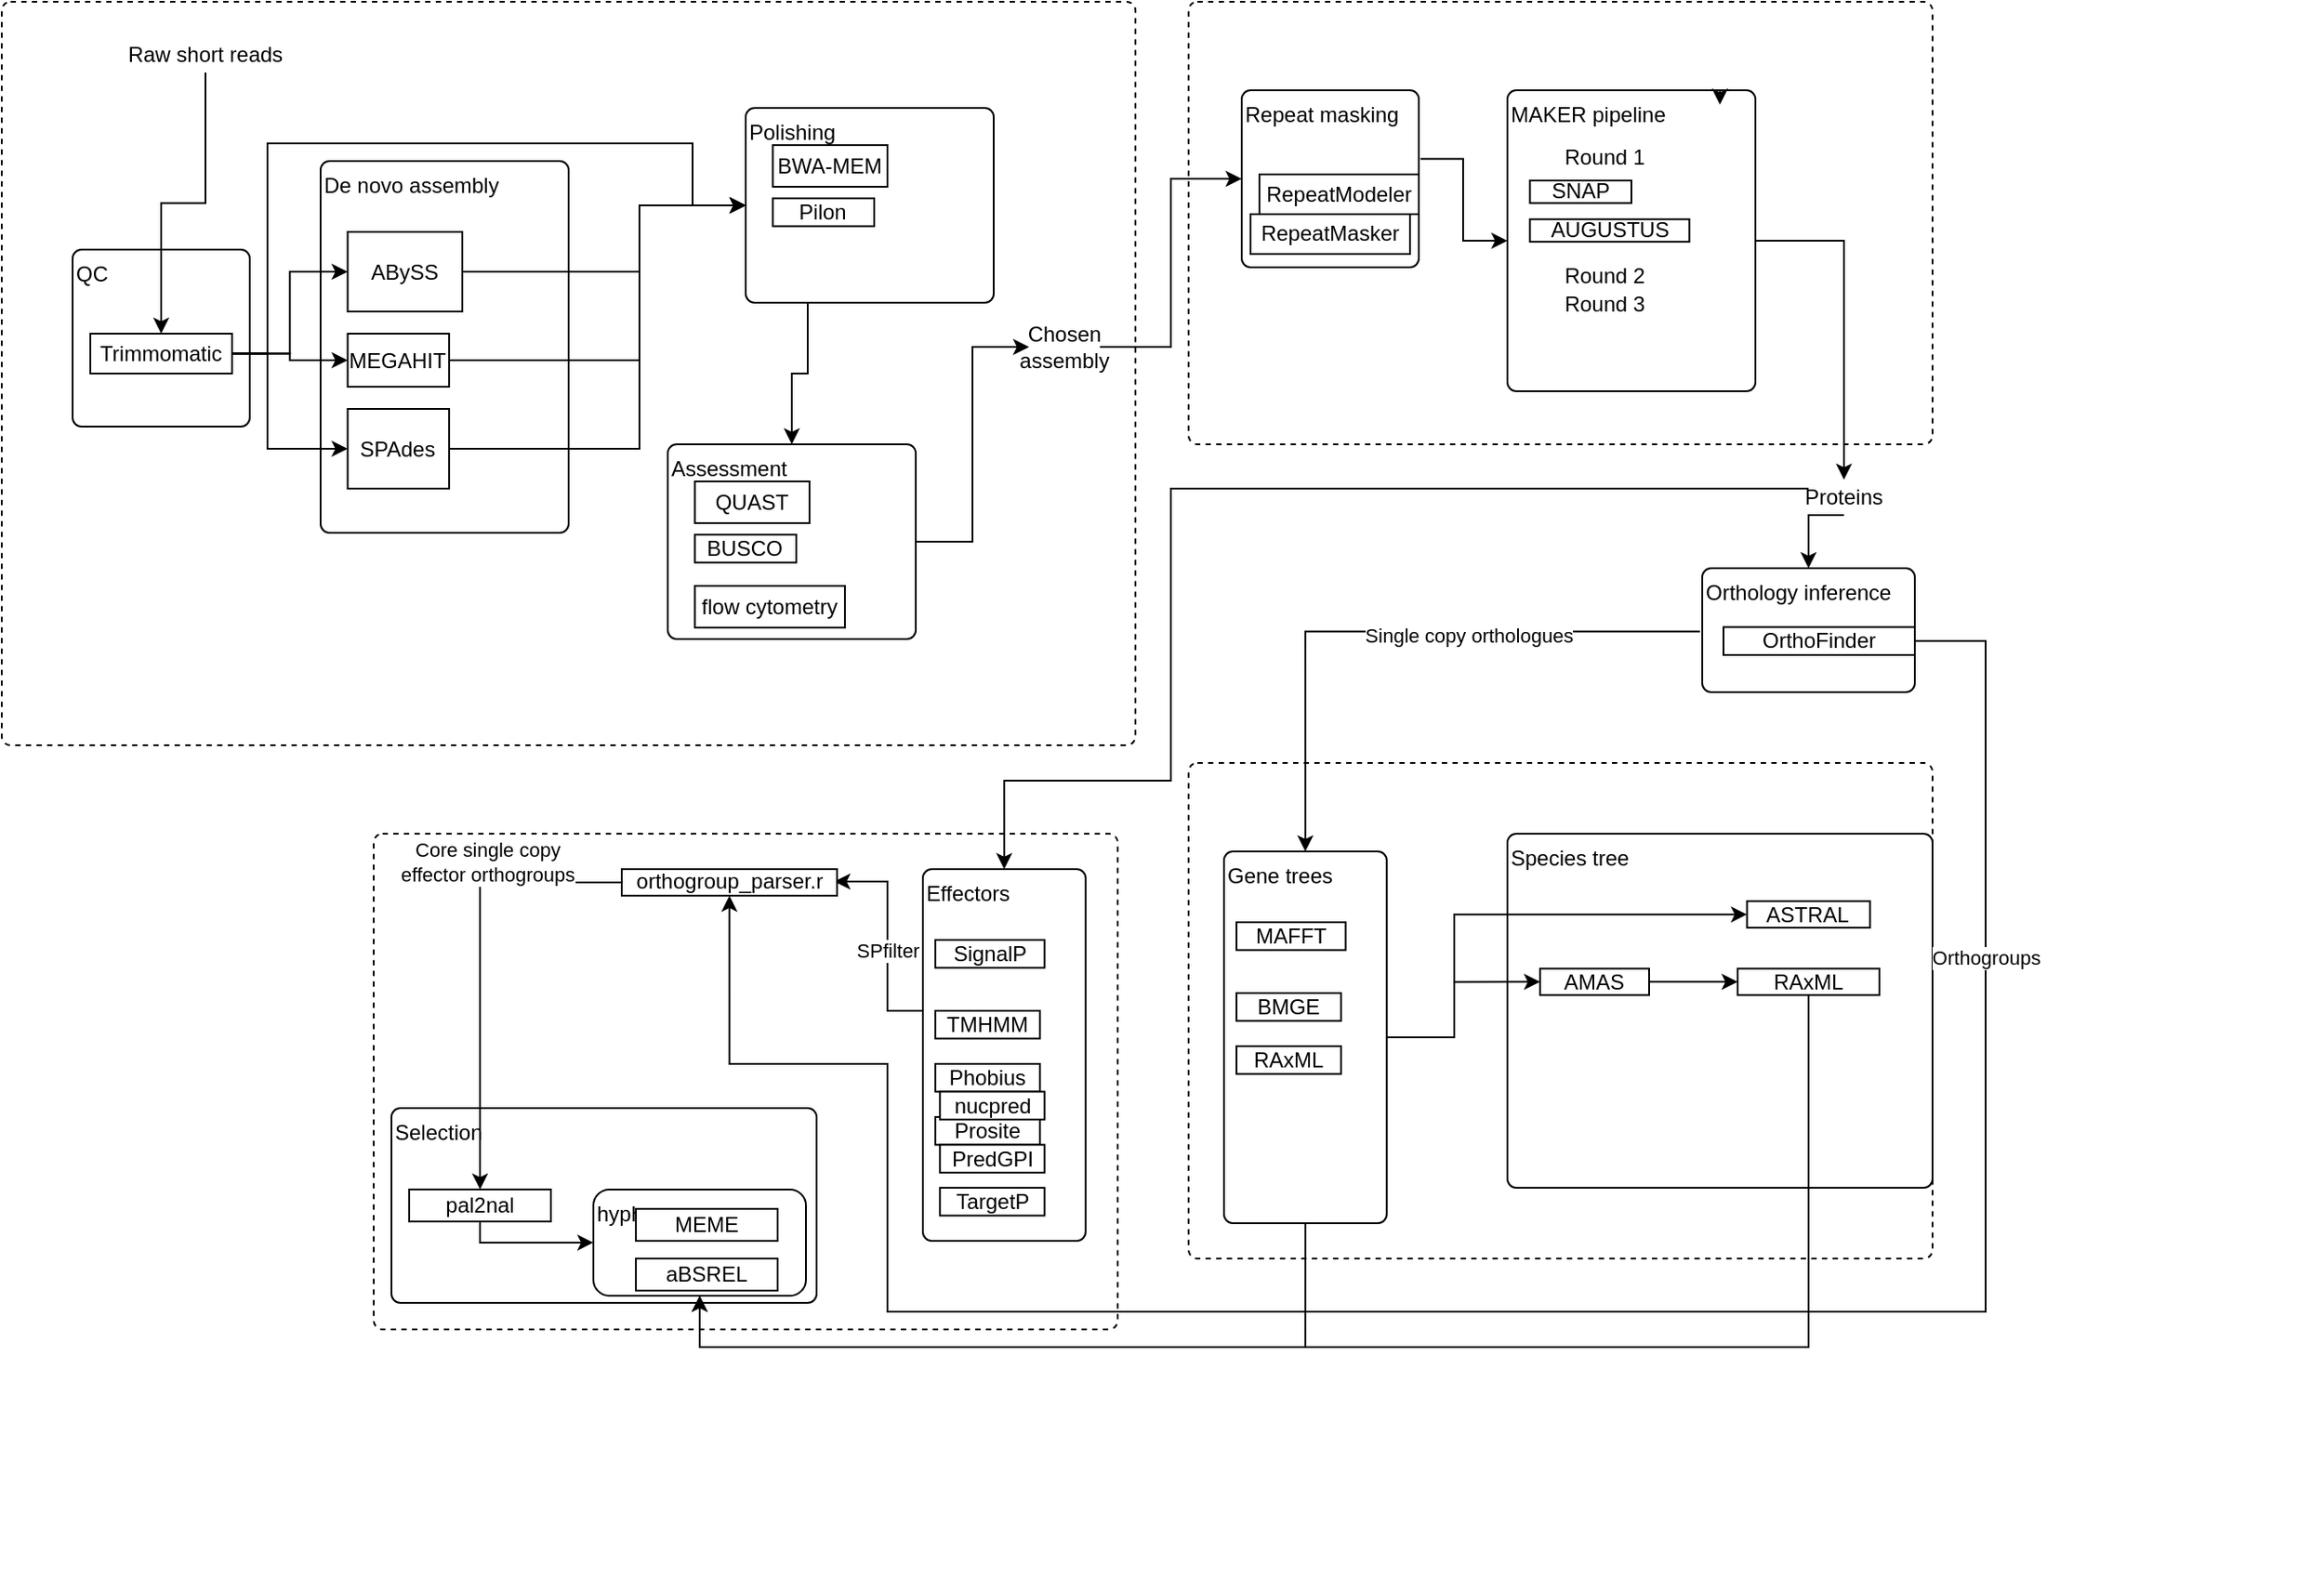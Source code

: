 <mxfile version="14.4.3" type="github">
  <diagram id="WKSB9CbVn2nmd7yDtLpl" name="Page-1">
    <mxGraphModel dx="920" dy="1677" grid="1" gridSize="10" guides="1" tooltips="1" connect="1" arrows="1" fold="1" page="1" pageScale="1" pageWidth="827" pageHeight="1169" math="0" shadow="0">
      <root>
        <mxCell id="0" />
        <mxCell id="1" parent="0" />
        <mxCell id="N3G_gAzDCBm-LvDQC1ih-23" value="" style="group" parent="1" vertex="1" connectable="0">
          <mxGeometry x="80" y="-1110" width="640" height="420" as="geometry" />
        </mxCell>
        <mxCell id="N3G_gAzDCBm-LvDQC1ih-19" value="" style="rounded=1;absoluteArcSize=1;html=1;arcSize=10;align=left;dashed=1;" parent="N3G_gAzDCBm-LvDQC1ih-23" vertex="1">
          <mxGeometry width="640" height="420" as="geometry" />
        </mxCell>
        <mxCell id="N3G_gAzDCBm-LvDQC1ih-1" value="Raw short reads" style="text;html=1;strokeColor=none;fillColor=none;align=center;verticalAlign=middle;whiteSpace=wrap;rounded=0;" parent="N3G_gAzDCBm-LvDQC1ih-23" vertex="1">
          <mxGeometry x="70" y="20" width="90" height="20" as="geometry" />
        </mxCell>
        <mxCell id="N3G_gAzDCBm-LvDQC1ih-8" value="De novo assembly" style="rounded=1;absoluteArcSize=1;html=1;arcSize=10;verticalAlign=top;align=left;" parent="N3G_gAzDCBm-LvDQC1ih-23" vertex="1">
          <mxGeometry x="180" y="90" width="140" height="210" as="geometry" />
        </mxCell>
        <mxCell id="N3G_gAzDCBm-LvDQC1ih-9" value="" style="html=1;shape=mxgraph.er.anchor;whiteSpace=wrap;" parent="N3G_gAzDCBm-LvDQC1ih-8" vertex="1">
          <mxGeometry width="70.0" height="210" as="geometry" />
        </mxCell>
        <mxCell id="N3G_gAzDCBm-LvDQC1ih-4" value="ABySS" style="rounded=0;whiteSpace=wrap;html=1;" parent="N3G_gAzDCBm-LvDQC1ih-8" vertex="1">
          <mxGeometry x="15.27" y="40" width="64.73" height="45" as="geometry" />
        </mxCell>
        <mxCell id="N3G_gAzDCBm-LvDQC1ih-6" value="SPAdes" style="rounded=0;whiteSpace=wrap;html=1;" parent="N3G_gAzDCBm-LvDQC1ih-8" vertex="1">
          <mxGeometry x="15.273" y="140" width="57.273" height="45.0" as="geometry" />
        </mxCell>
        <mxCell id="N3G_gAzDCBm-LvDQC1ih-5" value="MEGAHIT" style="rounded=0;whiteSpace=wrap;html=1;" parent="N3G_gAzDCBm-LvDQC1ih-8" vertex="1">
          <mxGeometry x="15.273" y="97.5" width="57.273" height="30" as="geometry" />
        </mxCell>
        <mxCell id="N3G_gAzDCBm-LvDQC1ih-11" value="&lt;div&gt;QC&lt;/div&gt;" style="rounded=1;absoluteArcSize=1;html=1;arcSize=10;align=left;labelPosition=center;verticalLabelPosition=middle;verticalAlign=top;" parent="N3G_gAzDCBm-LvDQC1ih-23" vertex="1">
          <mxGeometry x="40" y="140" width="100" height="100" as="geometry" />
        </mxCell>
        <mxCell id="N3G_gAzDCBm-LvDQC1ih-12" value="" style="html=1;shape=mxgraph.er.anchor;whiteSpace=wrap;" parent="N3G_gAzDCBm-LvDQC1ih-11" vertex="1">
          <mxGeometry width="50" height="100" as="geometry" />
        </mxCell>
        <mxCell id="N3G_gAzDCBm-LvDQC1ih-2" value="Trimmomatic" style="rounded=0;whiteSpace=wrap;html=1;" parent="N3G_gAzDCBm-LvDQC1ih-11" vertex="1">
          <mxGeometry x="10" y="47.5" width="80" height="22.5" as="geometry" />
        </mxCell>
        <mxCell id="N3G_gAzDCBm-LvDQC1ih-3" style="edgeStyle=orthogonalEdgeStyle;rounded=0;orthogonalLoop=1;jettySize=auto;html=1;exitX=0.5;exitY=1;exitDx=0;exitDy=0;entryX=0.5;entryY=0;entryDx=0;entryDy=0;" parent="N3G_gAzDCBm-LvDQC1ih-23" source="N3G_gAzDCBm-LvDQC1ih-1" target="N3G_gAzDCBm-LvDQC1ih-2" edge="1">
          <mxGeometry relative="1" as="geometry" />
        </mxCell>
        <mxCell id="N3G_gAzDCBm-LvDQC1ih-45" style="edgeStyle=orthogonalEdgeStyle;rounded=0;orthogonalLoop=1;jettySize=auto;html=1;exitX=0.25;exitY=1;exitDx=0;exitDy=0;" parent="N3G_gAzDCBm-LvDQC1ih-23" source="N3G_gAzDCBm-LvDQC1ih-27" target="N3G_gAzDCBm-LvDQC1ih-32" edge="1">
          <mxGeometry relative="1" as="geometry" />
        </mxCell>
        <mxCell id="N3G_gAzDCBm-LvDQC1ih-27" value="Polishing" style="rounded=1;absoluteArcSize=1;html=1;arcSize=10;verticalAlign=top;align=left;" parent="N3G_gAzDCBm-LvDQC1ih-23" vertex="1">
          <mxGeometry x="420" y="60" width="140" height="110" as="geometry" />
        </mxCell>
        <mxCell id="N3G_gAzDCBm-LvDQC1ih-28" value="" style="html=1;shape=mxgraph.er.anchor;whiteSpace=wrap;" parent="N3G_gAzDCBm-LvDQC1ih-27" vertex="1">
          <mxGeometry width="70.0" height="110" as="geometry" />
        </mxCell>
        <mxCell id="N3G_gAzDCBm-LvDQC1ih-29" value="BWA-MEM" style="rounded=0;whiteSpace=wrap;html=1;" parent="N3G_gAzDCBm-LvDQC1ih-27" vertex="1">
          <mxGeometry x="15.27" y="20.952" width="64.73" height="23.571" as="geometry" />
        </mxCell>
        <mxCell id="N3G_gAzDCBm-LvDQC1ih-31" value="Pilon" style="rounded=0;whiteSpace=wrap;html=1;" parent="N3G_gAzDCBm-LvDQC1ih-27" vertex="1">
          <mxGeometry x="15.273" y="51.071" width="57.273" height="15.714" as="geometry" />
        </mxCell>
        <mxCell id="N3G_gAzDCBm-LvDQC1ih-47" style="edgeStyle=orthogonalEdgeStyle;rounded=0;orthogonalLoop=1;jettySize=auto;html=1;exitX=1;exitY=0.5;exitDx=0;exitDy=0;entryX=0;entryY=0.5;entryDx=0;entryDy=0;" parent="N3G_gAzDCBm-LvDQC1ih-23" source="N3G_gAzDCBm-LvDQC1ih-32" target="N3G_gAzDCBm-LvDQC1ih-46" edge="1">
          <mxGeometry relative="1" as="geometry" />
        </mxCell>
        <mxCell id="N3G_gAzDCBm-LvDQC1ih-32" value="Assessment" style="rounded=1;absoluteArcSize=1;html=1;arcSize=10;verticalAlign=top;align=left;" parent="N3G_gAzDCBm-LvDQC1ih-23" vertex="1">
          <mxGeometry x="376" y="250" width="140" height="110" as="geometry" />
        </mxCell>
        <mxCell id="N3G_gAzDCBm-LvDQC1ih-33" value="" style="html=1;shape=mxgraph.er.anchor;whiteSpace=wrap;" parent="N3G_gAzDCBm-LvDQC1ih-32" vertex="1">
          <mxGeometry width="70.0" height="110" as="geometry" />
        </mxCell>
        <mxCell id="N3G_gAzDCBm-LvDQC1ih-34" value="QUAST" style="rounded=0;whiteSpace=wrap;html=1;" parent="N3G_gAzDCBm-LvDQC1ih-32" vertex="1">
          <mxGeometry x="15.27" y="20.952" width="64.73" height="23.571" as="geometry" />
        </mxCell>
        <mxCell id="N3G_gAzDCBm-LvDQC1ih-35" value="BUSCO" style="rounded=0;whiteSpace=wrap;html=1;" parent="N3G_gAzDCBm-LvDQC1ih-32" vertex="1">
          <mxGeometry x="15.273" y="51.071" width="57.273" height="15.714" as="geometry" />
        </mxCell>
        <mxCell id="N3G_gAzDCBm-LvDQC1ih-36" value="flow cytometry" style="rounded=0;whiteSpace=wrap;html=1;" parent="N3G_gAzDCBm-LvDQC1ih-32" vertex="1">
          <mxGeometry x="15.27" y="80" width="84.73" height="23.57" as="geometry" />
        </mxCell>
        <mxCell id="N3G_gAzDCBm-LvDQC1ih-37" style="edgeStyle=orthogonalEdgeStyle;rounded=0;orthogonalLoop=1;jettySize=auto;html=1;exitX=1;exitY=0.5;exitDx=0;exitDy=0;entryX=0;entryY=0.5;entryDx=0;entryDy=0;" parent="N3G_gAzDCBm-LvDQC1ih-23" source="N3G_gAzDCBm-LvDQC1ih-2" target="N3G_gAzDCBm-LvDQC1ih-6" edge="1">
          <mxGeometry relative="1" as="geometry">
            <mxPoint x="90" y="210" as="sourcePoint" />
            <Array as="points">
              <mxPoint x="150" y="199" />
              <mxPoint x="150" y="253" />
            </Array>
          </mxGeometry>
        </mxCell>
        <mxCell id="N3G_gAzDCBm-LvDQC1ih-38" style="edgeStyle=orthogonalEdgeStyle;rounded=0;orthogonalLoop=1;jettySize=auto;html=1;exitX=1;exitY=0.5;exitDx=0;exitDy=0;entryX=0;entryY=0.5;entryDx=0;entryDy=0;" parent="N3G_gAzDCBm-LvDQC1ih-23" source="N3G_gAzDCBm-LvDQC1ih-2" target="N3G_gAzDCBm-LvDQC1ih-5" edge="1">
          <mxGeometry relative="1" as="geometry" />
        </mxCell>
        <mxCell id="N3G_gAzDCBm-LvDQC1ih-40" style="edgeStyle=orthogonalEdgeStyle;rounded=0;orthogonalLoop=1;jettySize=auto;html=1;exitX=1;exitY=0.5;exitDx=0;exitDy=0;entryX=0;entryY=0.5;entryDx=0;entryDy=0;" parent="N3G_gAzDCBm-LvDQC1ih-23" source="N3G_gAzDCBm-LvDQC1ih-2" target="N3G_gAzDCBm-LvDQC1ih-27" edge="1">
          <mxGeometry relative="1" as="geometry">
            <Array as="points">
              <mxPoint x="150" y="199" />
              <mxPoint x="150" y="80" />
              <mxPoint x="390" y="80" />
              <mxPoint x="390" y="115" />
            </Array>
          </mxGeometry>
        </mxCell>
        <mxCell id="N3G_gAzDCBm-LvDQC1ih-43" style="edgeStyle=orthogonalEdgeStyle;rounded=0;orthogonalLoop=1;jettySize=auto;html=1;exitX=1;exitY=0.5;exitDx=0;exitDy=0;entryX=0;entryY=0.5;entryDx=0;entryDy=0;" parent="N3G_gAzDCBm-LvDQC1ih-23" source="N3G_gAzDCBm-LvDQC1ih-6" target="N3G_gAzDCBm-LvDQC1ih-27" edge="1">
          <mxGeometry relative="1" as="geometry">
            <mxPoint x="350" y="120" as="targetPoint" />
            <Array as="points">
              <mxPoint x="360" y="253" />
              <mxPoint x="360" y="115" />
            </Array>
          </mxGeometry>
        </mxCell>
        <mxCell id="N3G_gAzDCBm-LvDQC1ih-42" style="edgeStyle=orthogonalEdgeStyle;rounded=0;orthogonalLoop=1;jettySize=auto;html=1;exitX=1;exitY=0.5;exitDx=0;exitDy=0;entryX=0;entryY=0.5;entryDx=0;entryDy=0;" parent="N3G_gAzDCBm-LvDQC1ih-23" source="N3G_gAzDCBm-LvDQC1ih-5" target="N3G_gAzDCBm-LvDQC1ih-27" edge="1">
          <mxGeometry relative="1" as="geometry">
            <mxPoint x="350" y="120" as="targetPoint" />
            <Array as="points">
              <mxPoint x="360" y="203" />
              <mxPoint x="360" y="115" />
            </Array>
          </mxGeometry>
        </mxCell>
        <mxCell id="N3G_gAzDCBm-LvDQC1ih-41" style="edgeStyle=orthogonalEdgeStyle;rounded=0;orthogonalLoop=1;jettySize=auto;html=1;exitX=1;exitY=0.5;exitDx=0;exitDy=0;entryX=0;entryY=0.5;entryDx=0;entryDy=0;" parent="N3G_gAzDCBm-LvDQC1ih-23" source="N3G_gAzDCBm-LvDQC1ih-4" target="N3G_gAzDCBm-LvDQC1ih-27" edge="1">
          <mxGeometry relative="1" as="geometry">
            <mxPoint x="350" y="120" as="targetPoint" />
            <Array as="points">
              <mxPoint x="360" y="153" />
              <mxPoint x="360" y="115" />
            </Array>
          </mxGeometry>
        </mxCell>
        <mxCell id="N3G_gAzDCBm-LvDQC1ih-46" value="Chosen assembly" style="text;html=1;strokeColor=none;fillColor=none;align=center;verticalAlign=middle;whiteSpace=wrap;rounded=0;dashed=1;" parent="N3G_gAzDCBm-LvDQC1ih-23" vertex="1">
          <mxGeometry x="580" y="185" width="40" height="20" as="geometry" />
        </mxCell>
        <mxCell id="N3G_gAzDCBm-LvDQC1ih-117" style="edgeStyle=orthogonalEdgeStyle;rounded=0;orthogonalLoop=1;jettySize=auto;html=1;exitX=1;exitY=0.5;exitDx=0;exitDy=0;entryX=0;entryY=0.5;entryDx=0;entryDy=0;" parent="N3G_gAzDCBm-LvDQC1ih-23" source="N3G_gAzDCBm-LvDQC1ih-2" target="N3G_gAzDCBm-LvDQC1ih-4" edge="1">
          <mxGeometry relative="1" as="geometry" />
        </mxCell>
        <mxCell id="N3G_gAzDCBm-LvDQC1ih-48" value="" style="group" parent="1" vertex="1" connectable="0">
          <mxGeometry x="750" y="-1110" width="640" height="420" as="geometry" />
        </mxCell>
        <mxCell id="N3G_gAzDCBm-LvDQC1ih-49" value="" style="rounded=1;absoluteArcSize=1;html=1;arcSize=10;align=left;dashed=1;" parent="N3G_gAzDCBm-LvDQC1ih-48" vertex="1">
          <mxGeometry width="420" height="250" as="geometry" />
        </mxCell>
        <mxCell id="N3G_gAzDCBm-LvDQC1ih-51" value="MAKER pipeline" style="rounded=1;absoluteArcSize=1;html=1;arcSize=10;verticalAlign=top;align=left;" parent="N3G_gAzDCBm-LvDQC1ih-48" vertex="1">
          <mxGeometry x="180" y="50" width="140" height="170" as="geometry" />
        </mxCell>
        <mxCell id="N3G_gAzDCBm-LvDQC1ih-52" value="" style="html=1;shape=mxgraph.er.anchor;whiteSpace=wrap;" parent="N3G_gAzDCBm-LvDQC1ih-51" vertex="1">
          <mxGeometry width="70.0" height="170" as="geometry" />
        </mxCell>
        <mxCell id="N3G_gAzDCBm-LvDQC1ih-85" value="Round 1" style="text;html=1;strokeColor=none;fillColor=none;align=center;verticalAlign=middle;whiteSpace=wrap;rounded=0;dashed=1;" parent="N3G_gAzDCBm-LvDQC1ih-51" vertex="1">
          <mxGeometry x="10" y="29.782" width="90" height="16.19" as="geometry" />
        </mxCell>
        <mxCell id="N3G_gAzDCBm-LvDQC1ih-111" value="Round 2" style="text;html=1;strokeColor=none;fillColor=none;align=center;verticalAlign=middle;whiteSpace=wrap;rounded=0;dashed=1;" parent="N3G_gAzDCBm-LvDQC1ih-51" vertex="1">
          <mxGeometry x="10" y="97.143" width="90" height="16.19" as="geometry" />
        </mxCell>
        <mxCell id="N3G_gAzDCBm-LvDQC1ih-112" value="Round 3" style="text;html=1;strokeColor=none;fillColor=none;align=center;verticalAlign=middle;whiteSpace=wrap;rounded=0;dashed=1;" parent="N3G_gAzDCBm-LvDQC1ih-51" vertex="1">
          <mxGeometry x="10" y="113.333" width="90" height="16.19" as="geometry" />
        </mxCell>
        <mxCell id="N3G_gAzDCBm-LvDQC1ih-114" value="SNAP" style="rounded=0;whiteSpace=wrap;html=1;" parent="N3G_gAzDCBm-LvDQC1ih-51" vertex="1">
          <mxGeometry x="12.723" y="51.001" width="57.273" height="12.721" as="geometry" />
        </mxCell>
        <mxCell id="N3G_gAzDCBm-LvDQC1ih-115" value="AUGUSTUS" style="rounded=0;whiteSpace=wrap;html=1;" parent="N3G_gAzDCBm-LvDQC1ih-51" vertex="1">
          <mxGeometry x="12.72" y="72.857" width="90" height="12.718" as="geometry" />
        </mxCell>
        <mxCell id="N3G_gAzDCBm-LvDQC1ih-84" style="edgeStyle=orthogonalEdgeStyle;rounded=0;orthogonalLoop=1;jettySize=auto;html=1;exitX=1.009;exitY=0.388;exitDx=0;exitDy=0;entryX=0;entryY=0.5;entryDx=0;entryDy=0;exitPerimeter=0;" parent="N3G_gAzDCBm-LvDQC1ih-48" source="N3G_gAzDCBm-LvDQC1ih-56" target="N3G_gAzDCBm-LvDQC1ih-51" edge="1">
          <mxGeometry relative="1" as="geometry" />
        </mxCell>
        <mxCell id="N3G_gAzDCBm-LvDQC1ih-56" value="Repeat masking" style="rounded=1;absoluteArcSize=1;html=1;arcSize=10;align=left;labelPosition=center;verticalLabelPosition=middle;verticalAlign=top;" parent="N3G_gAzDCBm-LvDQC1ih-48" vertex="1">
          <mxGeometry x="30" y="50" width="100" height="100" as="geometry" />
        </mxCell>
        <mxCell id="N3G_gAzDCBm-LvDQC1ih-57" value="" style="html=1;shape=mxgraph.er.anchor;whiteSpace=wrap;" parent="N3G_gAzDCBm-LvDQC1ih-56" vertex="1">
          <mxGeometry width="50" height="100" as="geometry" />
        </mxCell>
        <mxCell id="N3G_gAzDCBm-LvDQC1ih-58" value="RepeatModeler" style="rounded=0;whiteSpace=wrap;html=1;" parent="N3G_gAzDCBm-LvDQC1ih-56" vertex="1">
          <mxGeometry x="10" y="47.5" width="90" height="22.5" as="geometry" />
        </mxCell>
        <mxCell id="N3G_gAzDCBm-LvDQC1ih-80" value="RepeatMasker" style="rounded=0;whiteSpace=wrap;html=1;" parent="N3G_gAzDCBm-LvDQC1ih-56" vertex="1">
          <mxGeometry x="5" y="70" width="90" height="22.5" as="geometry" />
        </mxCell>
        <mxCell id="N3G_gAzDCBm-LvDQC1ih-65" style="edgeStyle=orthogonalEdgeStyle;rounded=0;orthogonalLoop=1;jettySize=auto;html=1;exitX=1;exitY=0.5;exitDx=0;exitDy=0;entryX=0.5;entryY=0;entryDx=0;entryDy=0;" parent="N3G_gAzDCBm-LvDQC1ih-48" source="N3G_gAzDCBm-LvDQC1ih-51" target="N3G_gAzDCBm-LvDQC1ih-78" edge="1">
          <mxGeometry relative="1" as="geometry">
            <mxPoint x="516" y="305" as="sourcePoint" />
          </mxGeometry>
        </mxCell>
        <mxCell id="N3G_gAzDCBm-LvDQC1ih-78" value="Proteins" style="text;html=1;strokeColor=none;fillColor=none;align=center;verticalAlign=middle;whiteSpace=wrap;rounded=0;dashed=1;" parent="N3G_gAzDCBm-LvDQC1ih-48" vertex="1">
          <mxGeometry x="350" y="270" width="40" height="20" as="geometry" />
        </mxCell>
        <mxCell id="GRxGJz9SLJw0qr8VXlO3-65" style="edgeStyle=orthogonalEdgeStyle;rounded=0;orthogonalLoop=1;jettySize=auto;html=1;exitX=0.75;exitY=0;exitDx=0;exitDy=0;entryX=0.857;entryY=0.048;entryDx=0;entryDy=0;entryPerimeter=0;" edge="1" parent="N3G_gAzDCBm-LvDQC1ih-48" source="N3G_gAzDCBm-LvDQC1ih-51" target="N3G_gAzDCBm-LvDQC1ih-51">
          <mxGeometry relative="1" as="geometry" />
        </mxCell>
        <mxCell id="GRxGJz9SLJw0qr8VXlO3-37" value="Orthology inference" style="rounded=1;absoluteArcSize=1;html=1;arcSize=10;align=left;labelPosition=center;verticalLabelPosition=middle;verticalAlign=top;" vertex="1" parent="N3G_gAzDCBm-LvDQC1ih-48">
          <mxGeometry x="290" y="320" width="120" height="70" as="geometry" />
        </mxCell>
        <mxCell id="GRxGJz9SLJw0qr8VXlO3-38" value="" style="html=1;shape=mxgraph.er.anchor;whiteSpace=wrap;" vertex="1" parent="GRxGJz9SLJw0qr8VXlO3-37">
          <mxGeometry width="60" height="70" as="geometry" />
        </mxCell>
        <mxCell id="GRxGJz9SLJw0qr8VXlO3-39" value="OrthoFinder" style="rounded=0;whiteSpace=wrap;html=1;" vertex="1" parent="GRxGJz9SLJw0qr8VXlO3-37">
          <mxGeometry x="12" y="33.25" width="108" height="15.75" as="geometry" />
        </mxCell>
        <mxCell id="GRxGJz9SLJw0qr8VXlO3-17" style="edgeStyle=orthogonalEdgeStyle;rounded=0;orthogonalLoop=1;jettySize=auto;html=1;exitX=0.5;exitY=1;exitDx=0;exitDy=0;entryX=0.5;entryY=0;entryDx=0;entryDy=0;" edge="1" parent="N3G_gAzDCBm-LvDQC1ih-48" source="N3G_gAzDCBm-LvDQC1ih-78" target="GRxGJz9SLJw0qr8VXlO3-37">
          <mxGeometry relative="1" as="geometry" />
        </mxCell>
        <mxCell id="N3G_gAzDCBm-LvDQC1ih-59" style="edgeStyle=orthogonalEdgeStyle;rounded=0;orthogonalLoop=1;jettySize=auto;html=1;exitX=1;exitY=0.5;exitDx=0;exitDy=0;entryX=0;entryY=0.5;entryDx=0;entryDy=0;" parent="1" source="N3G_gAzDCBm-LvDQC1ih-46" target="N3G_gAzDCBm-LvDQC1ih-56" edge="1">
          <mxGeometry relative="1" as="geometry">
            <mxPoint x="195" y="-620" as="sourcePoint" />
          </mxGeometry>
        </mxCell>
        <mxCell id="GRxGJz9SLJw0qr8VXlO3-1" value="" style="group" vertex="1" connectable="0" parent="1">
          <mxGeometry x="750" y="-680" width="420" height="420" as="geometry" />
        </mxCell>
        <mxCell id="GRxGJz9SLJw0qr8VXlO3-2" value="" style="rounded=1;absoluteArcSize=1;html=1;arcSize=10;align=left;dashed=1;" vertex="1" parent="GRxGJz9SLJw0qr8VXlO3-1">
          <mxGeometry width="420" height="280" as="geometry" />
        </mxCell>
        <mxCell id="GRxGJz9SLJw0qr8VXlO3-3" value="Gene trees" style="rounded=1;absoluteArcSize=1;html=1;arcSize=10;verticalAlign=top;align=left;" vertex="1" parent="GRxGJz9SLJw0qr8VXlO3-1">
          <mxGeometry x="19.995" y="50" width="91.875" height="210" as="geometry" />
        </mxCell>
        <mxCell id="GRxGJz9SLJw0qr8VXlO3-4" value="" style="html=1;shape=mxgraph.er.anchor;whiteSpace=wrap;" vertex="1" parent="GRxGJz9SLJw0qr8VXlO3-3">
          <mxGeometry width="45.938" height="210" as="geometry" />
        </mxCell>
        <mxCell id="GRxGJz9SLJw0qr8VXlO3-8" value="MAFFT" style="rounded=0;whiteSpace=wrap;html=1;" vertex="1" parent="GRxGJz9SLJw0qr8VXlO3-3">
          <mxGeometry x="7.05" y="40" width="61.65" height="15.71" as="geometry" />
        </mxCell>
        <mxCell id="GRxGJz9SLJw0qr8VXlO3-9" value="BMGE" style="rounded=0;whiteSpace=wrap;html=1;" vertex="1" parent="GRxGJz9SLJw0qr8VXlO3-3">
          <mxGeometry x="7.05" y="80" width="59.06" height="15.71" as="geometry" />
        </mxCell>
        <mxCell id="GRxGJz9SLJw0qr8VXlO3-46" value="RAxML" style="rounded=0;whiteSpace=wrap;html=1;" vertex="1" parent="GRxGJz9SLJw0qr8VXlO3-3">
          <mxGeometry x="7.05" y="110" width="59.06" height="15.71" as="geometry" />
        </mxCell>
        <mxCell id="GRxGJz9SLJw0qr8VXlO3-55" value="Species tree" style="rounded=1;absoluteArcSize=1;html=1;arcSize=10;verticalAlign=top;align=left;" vertex="1" parent="GRxGJz9SLJw0qr8VXlO3-1">
          <mxGeometry x="180" y="40" width="240" height="200" as="geometry" />
        </mxCell>
        <mxCell id="GRxGJz9SLJw0qr8VXlO3-56" value="" style="html=1;shape=mxgraph.er.anchor;whiteSpace=wrap;" vertex="1" parent="GRxGJz9SLJw0qr8VXlO3-55">
          <mxGeometry width="120.0" height="200" as="geometry" />
        </mxCell>
        <mxCell id="GRxGJz9SLJw0qr8VXlO3-57" value="ASTRAL" style="rounded=0;whiteSpace=wrap;html=1;" vertex="1" parent="GRxGJz9SLJw0qr8VXlO3-55">
          <mxGeometry x="135.27" y="38.1" width="69.46" height="14.96" as="geometry" />
        </mxCell>
        <mxCell id="GRxGJz9SLJw0qr8VXlO3-62" style="edgeStyle=orthogonalEdgeStyle;rounded=0;orthogonalLoop=1;jettySize=auto;html=1;exitX=1;exitY=0.5;exitDx=0;exitDy=0;entryX=0;entryY=0.5;entryDx=0;entryDy=0;" edge="1" parent="GRxGJz9SLJw0qr8VXlO3-55" source="GRxGJz9SLJw0qr8VXlO3-58" target="GRxGJz9SLJw0qr8VXlO3-59">
          <mxGeometry relative="1" as="geometry" />
        </mxCell>
        <mxCell id="GRxGJz9SLJw0qr8VXlO3-58" value="AMAS" style="rounded=0;whiteSpace=wrap;html=1;" vertex="1" parent="GRxGJz9SLJw0qr8VXlO3-55">
          <mxGeometry x="18.42" y="76.19" width="61.58" height="14.96" as="geometry" />
        </mxCell>
        <mxCell id="GRxGJz9SLJw0qr8VXlO3-59" value="RAxML" style="rounded=0;whiteSpace=wrap;html=1;" vertex="1" parent="GRxGJz9SLJw0qr8VXlO3-55">
          <mxGeometry x="130" y="76.19" width="80" height="14.96" as="geometry" />
        </mxCell>
        <mxCell id="GRxGJz9SLJw0qr8VXlO3-15" style="edgeStyle=orthogonalEdgeStyle;rounded=0;orthogonalLoop=1;jettySize=auto;html=1;exitX=1;exitY=0.5;exitDx=0;exitDy=0;entryX=0;entryY=0.5;entryDx=0;entryDy=0;" edge="1" parent="GRxGJz9SLJw0qr8VXlO3-1" source="GRxGJz9SLJw0qr8VXlO3-3" target="GRxGJz9SLJw0qr8VXlO3-57">
          <mxGeometry relative="1" as="geometry">
            <mxPoint x="338.625" y="305" as="sourcePoint" />
            <Array as="points">
              <mxPoint x="150" y="155" />
              <mxPoint x="150" y="86" />
            </Array>
          </mxGeometry>
        </mxCell>
        <mxCell id="GRxGJz9SLJw0qr8VXlO3-61" style="edgeStyle=orthogonalEdgeStyle;rounded=0;orthogonalLoop=1;jettySize=auto;html=1;exitX=1;exitY=0.5;exitDx=0;exitDy=0;entryX=0;entryY=0.5;entryDx=0;entryDy=0;" edge="1" parent="GRxGJz9SLJw0qr8VXlO3-1" source="GRxGJz9SLJw0qr8VXlO3-3" target="GRxGJz9SLJw0qr8VXlO3-58">
          <mxGeometry relative="1" as="geometry">
            <Array as="points">
              <mxPoint x="150" y="155" />
              <mxPoint x="150" y="124" />
            </Array>
          </mxGeometry>
        </mxCell>
        <mxCell id="GRxGJz9SLJw0qr8VXlO3-83" value="" style="group" vertex="1" connectable="0" parent="1">
          <mxGeometry x="290" y="-640" width="420" height="420" as="geometry" />
        </mxCell>
        <mxCell id="GRxGJz9SLJw0qr8VXlO3-84" value="" style="rounded=1;absoluteArcSize=1;html=1;arcSize=10;align=left;dashed=1;" vertex="1" parent="GRxGJz9SLJw0qr8VXlO3-83">
          <mxGeometry width="420" height="280" as="geometry" />
        </mxCell>
        <mxCell id="GRxGJz9SLJw0qr8VXlO3-85" value="Effectors" style="rounded=1;absoluteArcSize=1;html=1;arcSize=10;verticalAlign=top;align=left;" vertex="1" parent="GRxGJz9SLJw0qr8VXlO3-83">
          <mxGeometry x="310.005" y="20" width="91.875" height="210" as="geometry" />
        </mxCell>
        <mxCell id="GRxGJz9SLJw0qr8VXlO3-86" value="" style="html=1;shape=mxgraph.er.anchor;whiteSpace=wrap;" vertex="1" parent="GRxGJz9SLJw0qr8VXlO3-85">
          <mxGeometry width="45.938" height="210" as="geometry" />
        </mxCell>
        <mxCell id="GRxGJz9SLJw0qr8VXlO3-87" value="SignalP" style="rounded=0;whiteSpace=wrap;html=1;" vertex="1" parent="GRxGJz9SLJw0qr8VXlO3-85">
          <mxGeometry x="7.05" y="40" width="61.65" height="15.71" as="geometry" />
        </mxCell>
        <mxCell id="GRxGJz9SLJw0qr8VXlO3-88" value="TMHMM" style="rounded=0;whiteSpace=wrap;html=1;" vertex="1" parent="GRxGJz9SLJw0qr8VXlO3-85">
          <mxGeometry x="7.05" y="80" width="59.06" height="15.71" as="geometry" />
        </mxCell>
        <mxCell id="GRxGJz9SLJw0qr8VXlO3-89" value="Phobius" style="rounded=0;whiteSpace=wrap;html=1;" vertex="1" parent="GRxGJz9SLJw0qr8VXlO3-85">
          <mxGeometry x="7.05" y="110" width="59.06" height="15.71" as="geometry" />
        </mxCell>
        <mxCell id="GRxGJz9SLJw0qr8VXlO3-98" value="Prosite" style="rounded=0;whiteSpace=wrap;html=1;" vertex="1" parent="GRxGJz9SLJw0qr8VXlO3-85">
          <mxGeometry x="7.05" y="140" width="59.06" height="15.71" as="geometry" />
        </mxCell>
        <mxCell id="GRxGJz9SLJw0qr8VXlO3-99" value="PredGPI" style="rounded=0;whiteSpace=wrap;html=1;" vertex="1" parent="GRxGJz9SLJw0qr8VXlO3-85">
          <mxGeometry x="9.64" y="155.71" width="59.06" height="15.71" as="geometry" />
        </mxCell>
        <mxCell id="GRxGJz9SLJw0qr8VXlO3-100" value="TargetP" style="rounded=0;whiteSpace=wrap;html=1;" vertex="1" parent="GRxGJz9SLJw0qr8VXlO3-85">
          <mxGeometry x="9.64" y="180" width="59.06" height="15.71" as="geometry" />
        </mxCell>
        <mxCell id="GRxGJz9SLJw0qr8VXlO3-101" value="nucpred" style="rounded=0;whiteSpace=wrap;html=1;" vertex="1" parent="GRxGJz9SLJw0qr8VXlO3-85">
          <mxGeometry x="9.64" y="125.71" width="59.06" height="15.71" as="geometry" />
        </mxCell>
        <mxCell id="GRxGJz9SLJw0qr8VXlO3-90" value="Selection" style="rounded=1;absoluteArcSize=1;html=1;arcSize=10;verticalAlign=top;align=left;" vertex="1" parent="GRxGJz9SLJw0qr8VXlO3-83">
          <mxGeometry x="10" y="155" width="240" height="110" as="geometry" />
        </mxCell>
        <mxCell id="GRxGJz9SLJw0qr8VXlO3-91" value="" style="html=1;shape=mxgraph.er.anchor;whiteSpace=wrap;" vertex="1" parent="GRxGJz9SLJw0qr8VXlO3-90">
          <mxGeometry width="120.0" height="110.0" as="geometry" />
        </mxCell>
        <mxCell id="GRxGJz9SLJw0qr8VXlO3-147" style="edgeStyle=orthogonalEdgeStyle;rounded=0;orthogonalLoop=1;jettySize=auto;html=1;exitX=0.5;exitY=1;exitDx=0;exitDy=0;entryX=0;entryY=0.5;entryDx=0;entryDy=0;" edge="1" parent="GRxGJz9SLJw0qr8VXlO3-90" source="GRxGJz9SLJw0qr8VXlO3-95" target="GRxGJz9SLJw0qr8VXlO3-143">
          <mxGeometry relative="1" as="geometry">
            <Array as="points">
              <mxPoint x="50" y="76" />
            </Array>
          </mxGeometry>
        </mxCell>
        <mxCell id="GRxGJz9SLJw0qr8VXlO3-95" value="pal2nal" style="rounded=0;whiteSpace=wrap;html=1;" vertex="1" parent="GRxGJz9SLJw0qr8VXlO3-90">
          <mxGeometry x="10" y="45.95" width="80" height="18.1" as="geometry" />
        </mxCell>
        <mxCell id="GRxGJz9SLJw0qr8VXlO3-144" value="" style="group;verticalAlign=top;align=left;" vertex="1" connectable="0" parent="GRxGJz9SLJw0qr8VXlO3-90">
          <mxGeometry x="114" y="45.95" width="120" height="60" as="geometry" />
        </mxCell>
        <mxCell id="GRxGJz9SLJw0qr8VXlO3-143" value="&lt;div align=&quot;left&quot;&gt;hyphy&lt;/div&gt;" style="rounded=1;whiteSpace=wrap;html=1;align=left;verticalAlign=top;" vertex="1" parent="GRxGJz9SLJw0qr8VXlO3-144">
          <mxGeometry width="120" height="60" as="geometry" />
        </mxCell>
        <mxCell id="GRxGJz9SLJw0qr8VXlO3-140" value="MEME" style="rounded=0;whiteSpace=wrap;html=1;" vertex="1" parent="GRxGJz9SLJw0qr8VXlO3-144">
          <mxGeometry x="24" y="10.95" width="80" height="18.1" as="geometry" />
        </mxCell>
        <mxCell id="GRxGJz9SLJw0qr8VXlO3-141" value="aBSREL" style="rounded=0;whiteSpace=wrap;html=1;" vertex="1" parent="GRxGJz9SLJw0qr8VXlO3-144">
          <mxGeometry x="24" y="39.05" width="80" height="18.1" as="geometry" />
        </mxCell>
        <mxCell id="GRxGJz9SLJw0qr8VXlO3-97" style="edgeStyle=orthogonalEdgeStyle;rounded=0;orthogonalLoop=1;jettySize=auto;html=1;exitX=0;exitY=0.5;exitDx=0;exitDy=0;" edge="1" parent="GRxGJz9SLJw0qr8VXlO3-83" source="GRxGJz9SLJw0qr8VXlO3-85">
          <mxGeometry relative="1" as="geometry">
            <Array as="points">
              <mxPoint x="310" y="100" />
              <mxPoint x="290" y="100" />
              <mxPoint x="290" y="27" />
            </Array>
            <mxPoint x="260" y="27" as="targetPoint" />
          </mxGeometry>
        </mxCell>
        <mxCell id="GRxGJz9SLJw0qr8VXlO3-112" value="SPfilter" style="edgeLabel;html=1;align=center;verticalAlign=middle;resizable=0;points=[];" vertex="1" connectable="0" parent="GRxGJz9SLJw0qr8VXlO3-97">
          <mxGeometry x="-0.472" y="-2" relative="1" as="geometry">
            <mxPoint x="-6" y="-32.29" as="offset" />
          </mxGeometry>
        </mxCell>
        <mxCell id="GRxGJz9SLJw0qr8VXlO3-94" value="orthogroup_parser.r" style="rounded=0;whiteSpace=wrap;html=1;" vertex="1" parent="GRxGJz9SLJw0qr8VXlO3-83">
          <mxGeometry x="140" y="20" width="121.58" height="14.96" as="geometry" />
        </mxCell>
        <mxCell id="GRxGJz9SLJw0qr8VXlO3-93" style="edgeStyle=orthogonalEdgeStyle;rounded=0;orthogonalLoop=1;jettySize=auto;html=1;exitX=0;exitY=0.5;exitDx=0;exitDy=0;entryX=0.5;entryY=0;entryDx=0;entryDy=0;" edge="1" parent="GRxGJz9SLJw0qr8VXlO3-83" source="GRxGJz9SLJw0qr8VXlO3-94" target="GRxGJz9SLJw0qr8VXlO3-95">
          <mxGeometry relative="1" as="geometry" />
        </mxCell>
        <mxCell id="GRxGJz9SLJw0qr8VXlO3-148" value="&lt;div&gt;Core single copy&lt;/div&gt;&lt;div&gt;effector orthogroups&lt;br&gt;&lt;/div&gt;" style="edgeLabel;html=1;align=center;verticalAlign=middle;resizable=0;points=[];" vertex="1" connectable="0" parent="GRxGJz9SLJw0qr8VXlO3-93">
          <mxGeometry x="-0.281" relative="1" as="geometry">
            <mxPoint x="4" y="-22.57" as="offset" />
          </mxGeometry>
        </mxCell>
        <mxCell id="GRxGJz9SLJw0qr8VXlO3-111" style="edgeStyle=orthogonalEdgeStyle;rounded=0;orthogonalLoop=1;jettySize=auto;html=1;exitX=0;exitY=0.25;exitDx=0;exitDy=0;entryX=0.5;entryY=0;entryDx=0;entryDy=0;" edge="1" parent="1" source="N3G_gAzDCBm-LvDQC1ih-78" target="GRxGJz9SLJw0qr8VXlO3-85">
          <mxGeometry relative="1" as="geometry">
            <mxPoint x="940" y="-790" as="targetPoint" />
            <Array as="points">
              <mxPoint x="740" y="-835" />
              <mxPoint x="740" y="-670" />
              <mxPoint x="646" y="-670" />
            </Array>
          </mxGeometry>
        </mxCell>
        <mxCell id="GRxGJz9SLJw0qr8VXlO3-115" style="edgeStyle=orthogonalEdgeStyle;rounded=0;orthogonalLoop=1;jettySize=auto;html=1;exitX=1;exitY=0.5;exitDx=0;exitDy=0;entryX=0.5;entryY=1;entryDx=0;entryDy=0;" edge="1" parent="1" source="GRxGJz9SLJw0qr8VXlO3-39" target="GRxGJz9SLJw0qr8VXlO3-94">
          <mxGeometry relative="1" as="geometry">
            <Array as="points">
              <mxPoint x="1200" y="-749" />
              <mxPoint x="1200" y="-370" />
              <mxPoint x="580" y="-370" />
              <mxPoint x="580" y="-510" />
              <mxPoint x="491" y="-510" />
            </Array>
          </mxGeometry>
        </mxCell>
        <mxCell id="GRxGJz9SLJw0qr8VXlO3-116" value="Orthogroups" style="edgeLabel;html=1;align=center;verticalAlign=middle;resizable=0;points=[];" vertex="1" connectable="0" parent="GRxGJz9SLJw0qr8VXlO3-115">
          <mxGeometry x="-0.679" relative="1" as="geometry">
            <mxPoint as="offset" />
          </mxGeometry>
        </mxCell>
        <mxCell id="GRxGJz9SLJw0qr8VXlO3-43" style="edgeStyle=orthogonalEdgeStyle;rounded=0;orthogonalLoop=1;jettySize=auto;html=1;exitX=-0.021;exitY=0.511;exitDx=0;exitDy=0;entryX=0.5;entryY=0;entryDx=0;entryDy=0;exitPerimeter=0;" edge="1" parent="1" target="GRxGJz9SLJw0qr8VXlO3-3" source="GRxGJz9SLJw0qr8VXlO3-38">
          <mxGeometry relative="1" as="geometry">
            <mxPoint x="560.003" y="-478.5" as="sourcePoint" />
            <Array as="points">
              <mxPoint x="816" y="-754" />
            </Array>
            <mxPoint x="869.378" y="-730.0" as="targetPoint" />
          </mxGeometry>
        </mxCell>
        <mxCell id="GRxGJz9SLJw0qr8VXlO3-117" value="Single copy orthologues" style="edgeLabel;html=1;align=center;verticalAlign=middle;resizable=0;points=[];" vertex="1" connectable="0" parent="GRxGJz9SLJw0qr8VXlO3-43">
          <mxGeometry x="-0.246" y="2" relative="1" as="geometry">
            <mxPoint as="offset" />
          </mxGeometry>
        </mxCell>
        <mxCell id="GRxGJz9SLJw0qr8VXlO3-145" style="edgeStyle=orthogonalEdgeStyle;rounded=0;orthogonalLoop=1;jettySize=auto;html=1;exitX=0.5;exitY=1;exitDx=0;exitDy=0;entryX=0.5;entryY=1;entryDx=0;entryDy=0;" edge="1" parent="1" source="GRxGJz9SLJw0qr8VXlO3-3" target="GRxGJz9SLJw0qr8VXlO3-143">
          <mxGeometry relative="1" as="geometry">
            <mxPoint x="450" y="-330" as="targetPoint" />
            <Array as="points">
              <mxPoint x="816" y="-350" />
              <mxPoint x="474" y="-350" />
            </Array>
          </mxGeometry>
        </mxCell>
        <mxCell id="GRxGJz9SLJw0qr8VXlO3-146" style="edgeStyle=orthogonalEdgeStyle;rounded=0;orthogonalLoop=1;jettySize=auto;html=1;exitX=0.5;exitY=1;exitDx=0;exitDy=0;entryX=0.5;entryY=1;entryDx=0;entryDy=0;" edge="1" parent="1" source="GRxGJz9SLJw0qr8VXlO3-59" target="GRxGJz9SLJw0qr8VXlO3-143">
          <mxGeometry relative="1" as="geometry">
            <mxPoint x="480" y="-350" as="targetPoint" />
            <Array as="points">
              <mxPoint x="1100" y="-350" />
              <mxPoint x="474" y="-350" />
            </Array>
          </mxGeometry>
        </mxCell>
      </root>
    </mxGraphModel>
  </diagram>
</mxfile>

